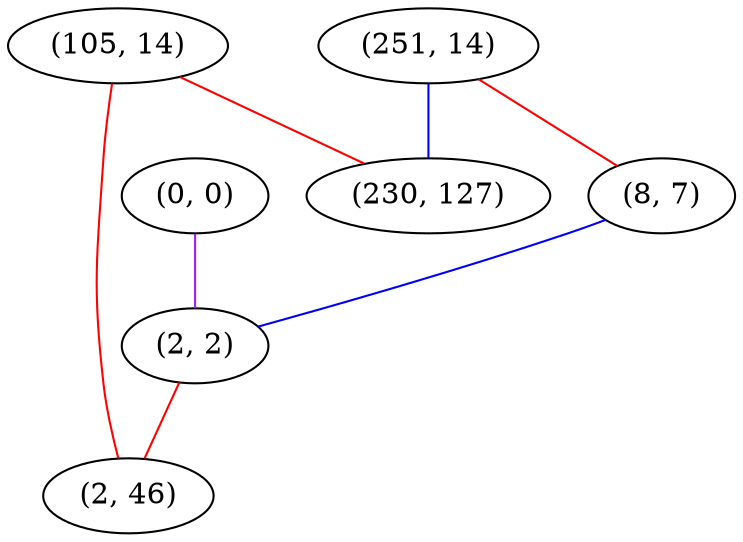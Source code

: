 graph "" {
"(0, 0)";
"(105, 14)";
"(251, 14)";
"(230, 127)";
"(8, 7)";
"(2, 2)";
"(2, 46)";
"(0, 0)" -- "(2, 2)"  [color=purple, key=0, weight=4];
"(105, 14)" -- "(2, 46)"  [color=red, key=0, weight=1];
"(105, 14)" -- "(230, 127)"  [color=red, key=0, weight=1];
"(251, 14)" -- "(230, 127)"  [color=blue, key=0, weight=3];
"(251, 14)" -- "(8, 7)"  [color=red, key=0, weight=1];
"(8, 7)" -- "(2, 2)"  [color=blue, key=0, weight=3];
"(2, 2)" -- "(2, 46)"  [color=red, key=0, weight=1];
}

